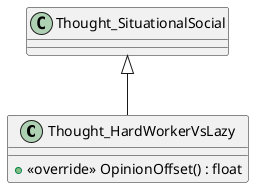 @startuml
class Thought_HardWorkerVsLazy {
    + <<override>> OpinionOffset() : float
}
Thought_SituationalSocial <|-- Thought_HardWorkerVsLazy
@enduml
